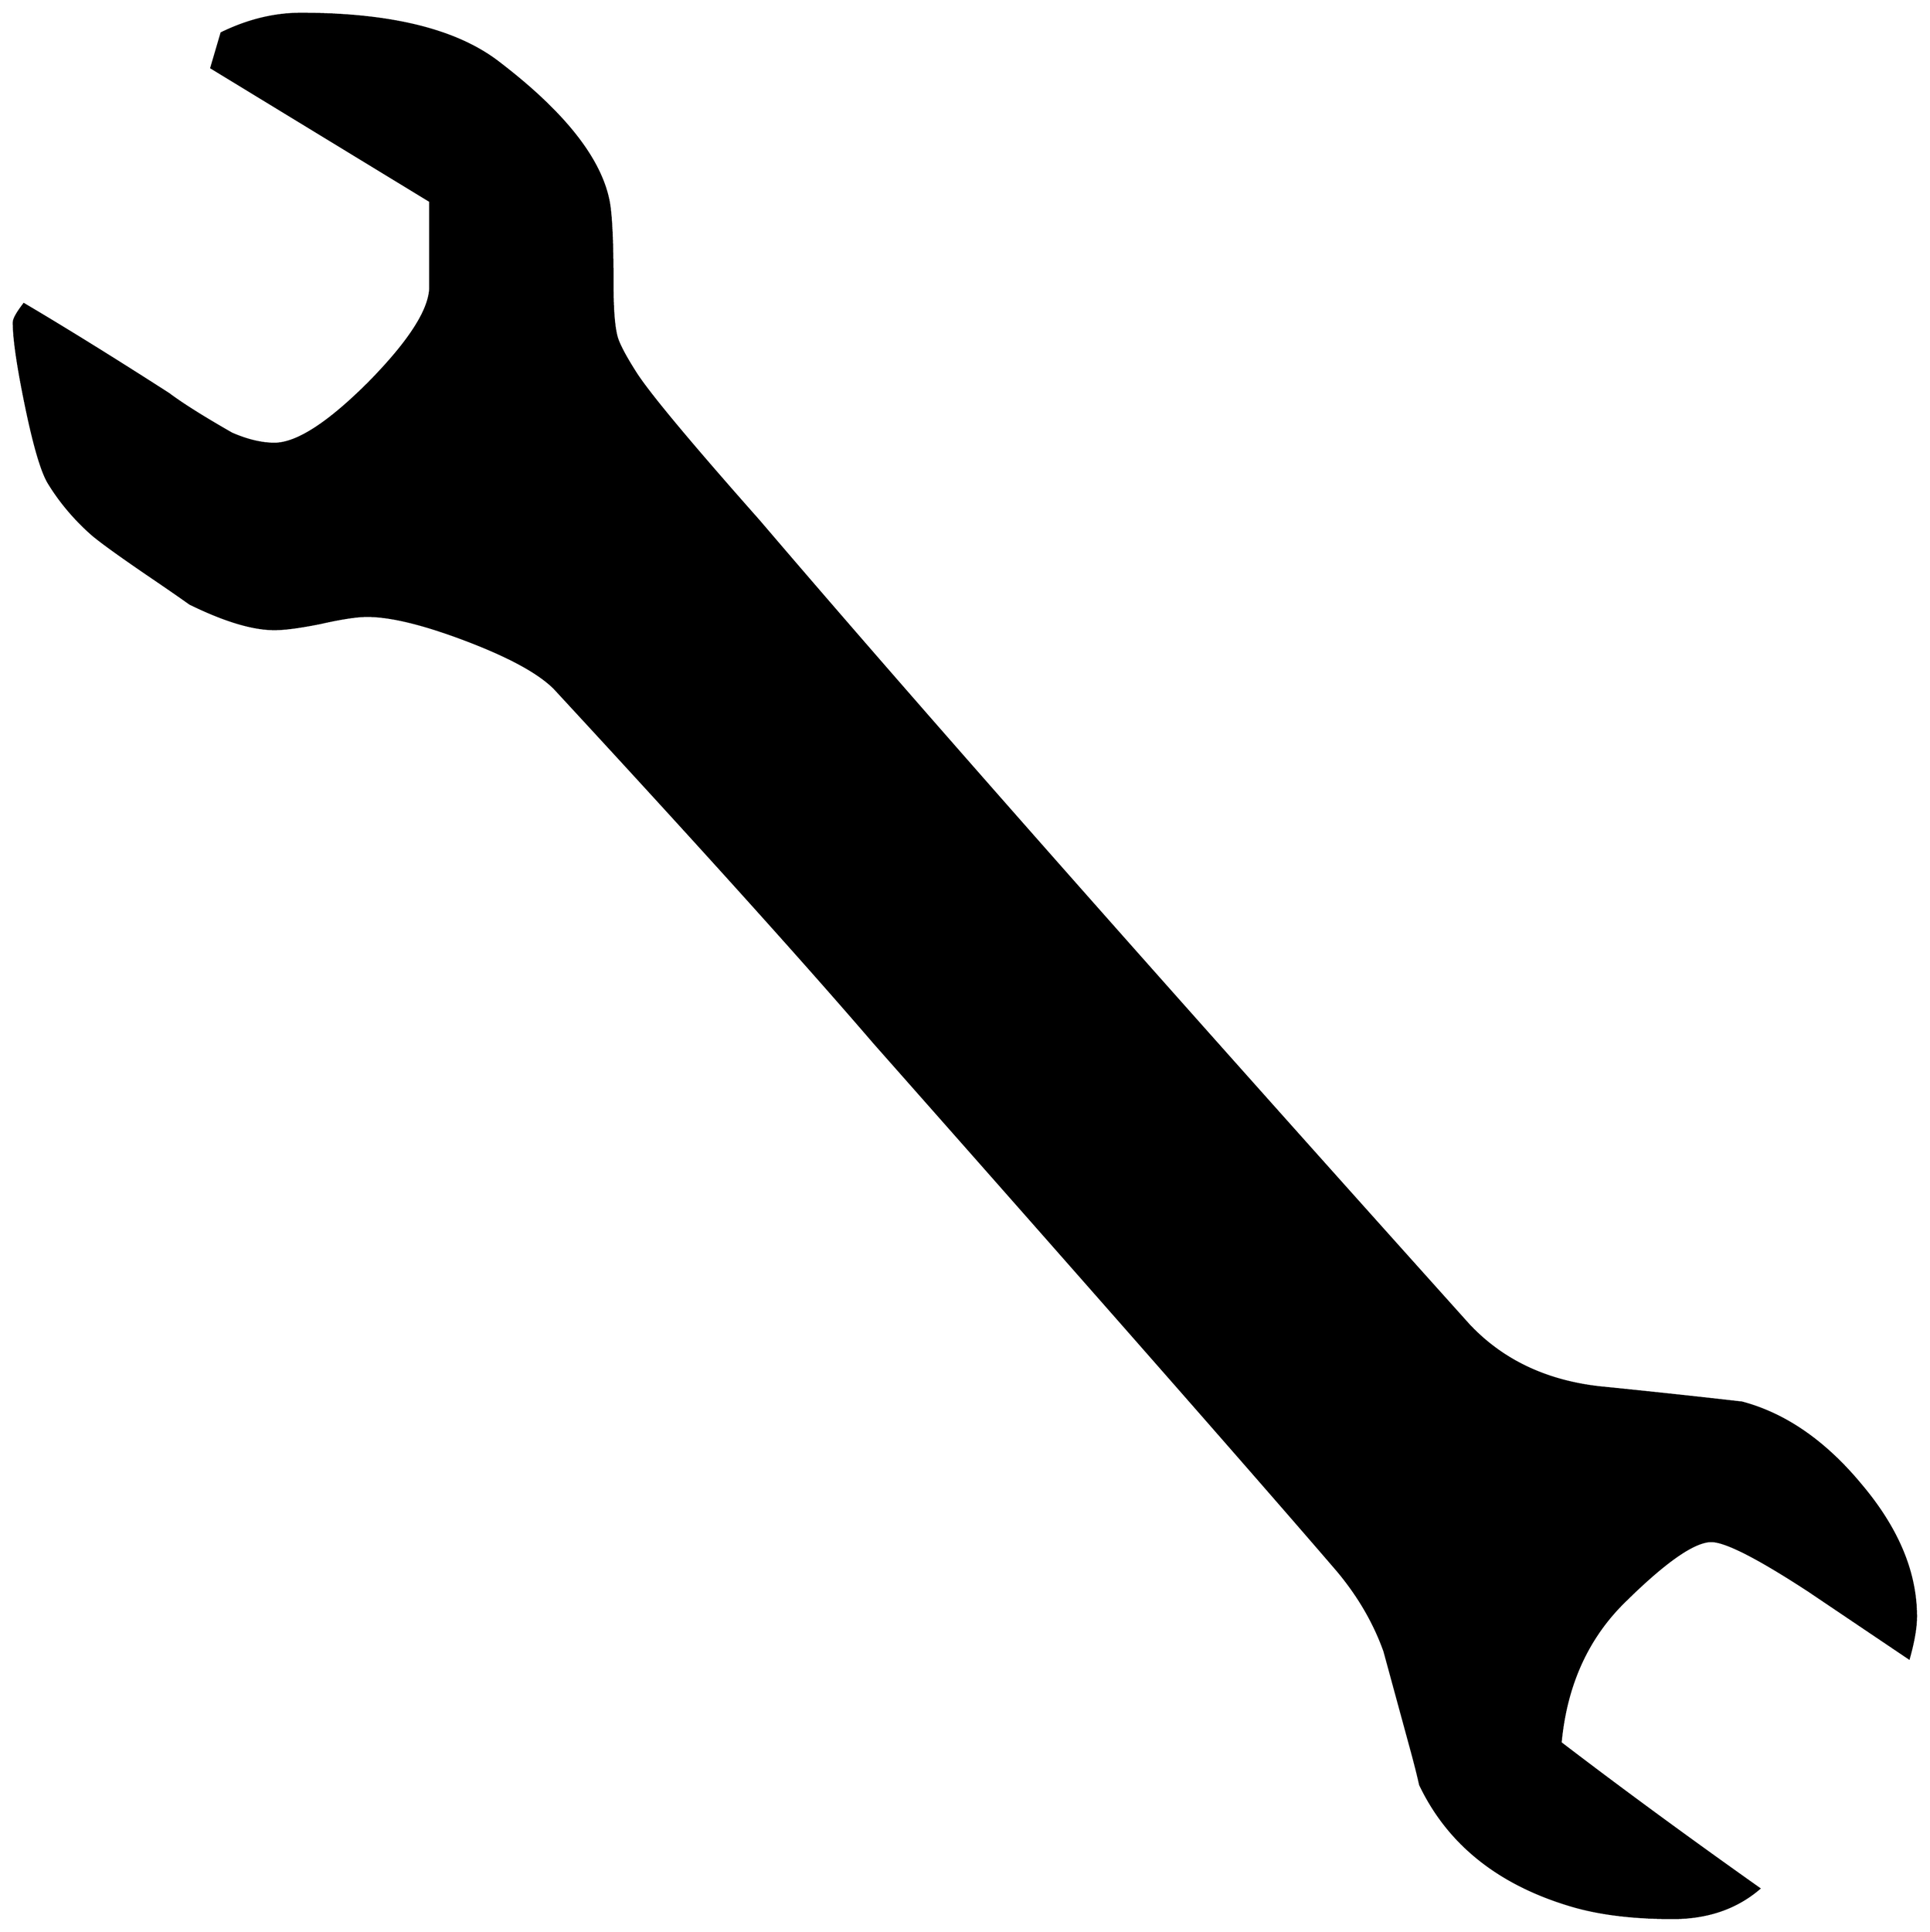 


\begin{tikzpicture}[y=0.80pt, x=0.80pt, yscale=-1.0, xscale=1.0, inner sep=0pt, outer sep=0pt]
\begin{scope}[shift={(100.0,1722.0)},nonzero rule]
  \path[draw=.,fill=.,line width=1.600pt] (1950.0,40.0) .. controls
    (1950.0,50.667) and (1947.667,64.333) .. (1943.0,81.0) .. controls
    (1910.333,59.0) and (1877.667,37.0) .. (1845.0,15.0) .. controls
    (1795.0,-17.667) and (1763.0,-34.0) .. (1749.0,-34.0) ..
    controls (1732.333,-34.0) and (1704.333,-14.667) .. (1665.0,24.0)
    .. controls (1627.667,60.0) and (1606.333,106.667) ..
    (1601.0,164.0) .. controls (1660.333,209.333) and (1725.333,257.0)
    .. (1796.0,307.0) .. controls (1773.333,326.333) and
    (1745.0,336.0) .. (1711.0,336.0) .. controls (1671.0,336.0)
    and (1637.0,331.667) .. (1609.0,323.0) .. controls
    (1539.0,301.667) and (1490.333,262.333) .. (1463.0,205.0) ..
    controls (1461.0,195.667) and (1457.333,181.333) .. (1452.0,162.0)
    .. controls (1444.0,132.667) and (1436.0,103.333) ..
    (1428.0,74.0) .. controls (1418.0,46.0) and (1402.667,19.667) ..
    (1382.0,-5.0) .. controls (1308.667,-90.333) and (1157.0,-263.0)
    .. (927.0,-523.0) .. controls (857.667,-603.667) and
    (753.0,-719.667) .. (613.0,-871.0) .. controls (597.667,-886.333)
    and (569.0,-902.0) .. (527.0,-918.0) .. controls
    (485.0,-934.0) and (452.333,-942.0) .. (429.0,-942.0) ..
    controls (419.0,-942.0) and (403.667,-939.667) .. (383.0,-935.0)
    .. controls (363.0,-931.0) and (348.0,-929.0) ..
    (338.0,-929.0) .. controls (316.667,-929.0) and (289.0,-937.333)
    .. (255.0,-954.0) .. controls (245.667,-960.667) and
    (231.667,-970.333) .. (213.0,-983.0) .. controls (185.667,-1001.667)
    and (167.667,-1014.667) .. (159.0,-1022.0) .. controls
    (141.667,-1037.333) and (127.333,-1054.333) .. (116.0,-1073.0) ..
    controls (109.333,-1084.333) and (102.0,-1109.333) ..
    (94.0,-1148.0) .. controls (86.0,-1186.667) and (82.0,-1214.0)
    .. (82.0,-1230.0) .. controls (82.0,-1233.333) and
    (85.333,-1239.333) .. (92.0,-1248.0) .. controls (132.667,-1224.0)
    and (180.0,-1194.667) .. (234.0,-1160.0) .. controls
    (247.333,-1150.0) and (268.0,-1137.0) .. (296.0,-1121.0) ..
    controls (311.333,-1114.333) and (325.333,-1111.0) ..
    (338.0,-1111.0) .. controls (360.0,-1111.0) and
    (391.0,-1131.0) .. (431.0,-1171.0) .. controls
    (471.0,-1211.667) and (491.0,-1243.0) .. (491.0,-1265.0) --
    (491.0,-1349.0) -- (276.0,-1480.0) -- (286.0,-1514.0) ..
    controls (312.0,-1526.667) and (338.0,-1533.0) ..
    (364.0,-1533.0) .. controls (451.333,-1533.0) and
    (515.667,-1517.333) .. (557.0,-1486.0) .. controls
    (621.0,-1437.333) and (657.333,-1392.0) .. (666.0,-1350.0) ..
    controls (668.667,-1337.333) and (670.0,-1309.667) ..
    (670.0,-1267.0) .. controls (670.0,-1243.0) and
    (671.333,-1226.0) .. (674.0,-1216.0) .. controls
    (676.0,-1208.667) and (682.333,-1196.667) .. (693.0,-1180.0) ..
    controls (706.333,-1159.333) and (746.667,-1111.0) ..
    (814.0,-1035.0) .. controls (966.0,-857.0) and
    (1198.333,-594.0) .. (1511.0,-246.0) .. controls
    (1543.667,-211.333) and (1586.333,-191.0) .. (1639.0,-185.0) ..
    controls (1685.667,-180.333) and (1732.333,-175.333) ..
    (1779.0,-170.0) .. controls (1821.667,-158.667) and
    (1860.667,-131.667) .. (1896.0,-89.0) .. controls (1932.0,-46.333)
    and (1950.0,-3.333) .. (1950.0,40.0) -- cycle;
\end{scope}

\end{tikzpicture}

